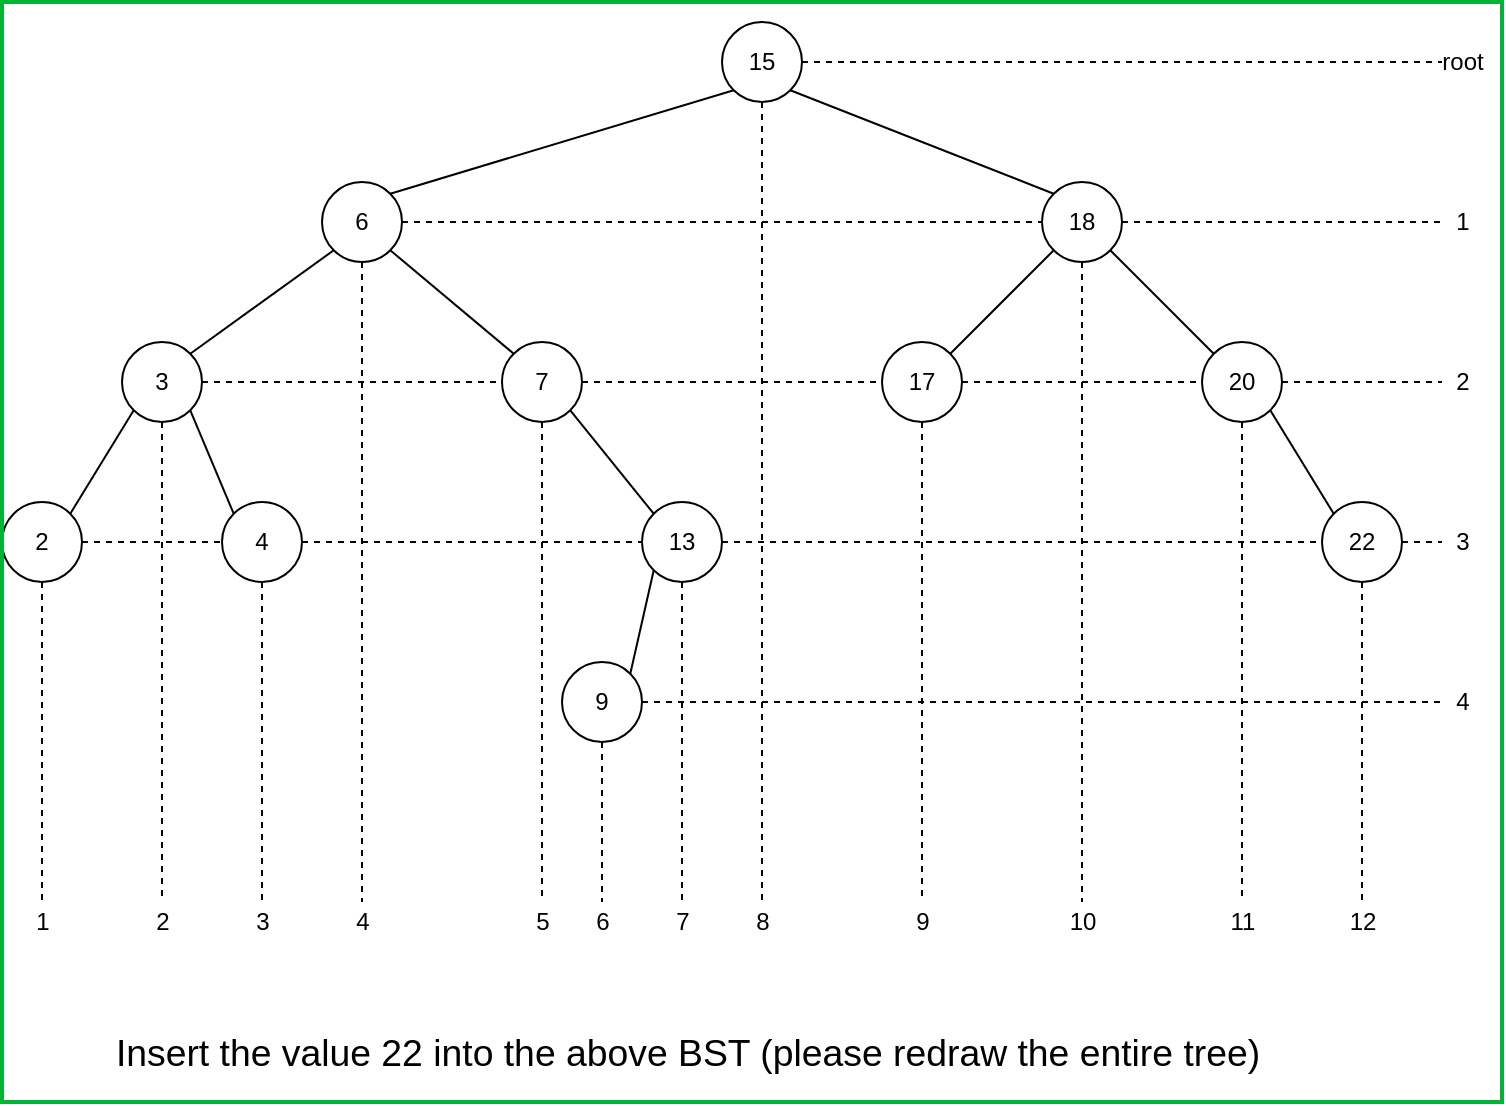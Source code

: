 <mxfile version="13.9.9" type="device"><diagram id="vCGk4eb8Qm-4sbxEISqu" name="Page-1"><mxGraphModel dx="2067" dy="786" grid="1" gridSize="10" guides="1" tooltips="1" connect="1" arrows="1" fold="1" page="1" pageScale="1" pageWidth="827" pageHeight="1169" math="0" shadow="0"><root><mxCell id="0"/><mxCell id="1" parent="0"/><mxCell id="p6sz3xl3ye06EocR9dcw-1" style="edgeStyle=orthogonalEdgeStyle;rounded=0;orthogonalLoop=1;jettySize=auto;html=1;exitX=0.5;exitY=1;exitDx=0;exitDy=0;dashed=1;endArrow=none;endFill=0;" edge="1" parent="1" source="p6sz3xl3ye06EocR9dcw-5"><mxGeometry relative="1" as="geometry"><mxPoint x="380" y="480" as="targetPoint"/></mxGeometry></mxCell><mxCell id="p6sz3xl3ye06EocR9dcw-2" style="rounded=0;orthogonalLoop=1;jettySize=auto;html=1;exitX=0;exitY=1;exitDx=0;exitDy=0;entryX=1;entryY=0;entryDx=0;entryDy=0;endArrow=none;endFill=0;" edge="1" parent="1" source="p6sz3xl3ye06EocR9dcw-5" target="p6sz3xl3ye06EocR9dcw-24"><mxGeometry relative="1" as="geometry"/></mxCell><mxCell id="p6sz3xl3ye06EocR9dcw-3" style="edgeStyle=none;rounded=0;orthogonalLoop=1;jettySize=auto;html=1;exitX=1;exitY=1;exitDx=0;exitDy=0;entryX=0;entryY=0;entryDx=0;entryDy=0;endArrow=none;endFill=0;" edge="1" parent="1" source="p6sz3xl3ye06EocR9dcw-5" target="p6sz3xl3ye06EocR9dcw-19"><mxGeometry relative="1" as="geometry"/></mxCell><mxCell id="p6sz3xl3ye06EocR9dcw-4" style="edgeStyle=none;rounded=0;orthogonalLoop=1;jettySize=auto;html=1;exitX=1;exitY=0.5;exitDx=0;exitDy=0;endArrow=none;endFill=0;dashed=1;" edge="1" parent="1" source="p6sz3xl3ye06EocR9dcw-5"><mxGeometry relative="1" as="geometry"><mxPoint x="720" y="60.0" as="targetPoint"/></mxGeometry></mxCell><mxCell id="p6sz3xl3ye06EocR9dcw-5" value="15" style="ellipse;whiteSpace=wrap;html=1;aspect=fixed;" vertex="1" parent="1"><mxGeometry x="360" y="40" width="40" height="40" as="geometry"/></mxCell><mxCell id="p6sz3xl3ye06EocR9dcw-6" style="edgeStyle=orthogonalEdgeStyle;rounded=0;orthogonalLoop=1;jettySize=auto;html=1;exitX=0.5;exitY=1;exitDx=0;exitDy=0;dashed=1;endArrow=none;endFill=0;" edge="1" parent="1" source="p6sz3xl3ye06EocR9dcw-9"><mxGeometry relative="1" as="geometry"><mxPoint x="270" y="480" as="targetPoint"/></mxGeometry></mxCell><mxCell id="p6sz3xl3ye06EocR9dcw-7" style="edgeStyle=none;rounded=0;orthogonalLoop=1;jettySize=auto;html=1;exitX=1;exitY=1;exitDx=0;exitDy=0;entryX=0;entryY=0;entryDx=0;entryDy=0;endArrow=none;endFill=0;" edge="1" parent="1" source="p6sz3xl3ye06EocR9dcw-9" target="p6sz3xl3ye06EocR9dcw-37"><mxGeometry relative="1" as="geometry"/></mxCell><mxCell id="p6sz3xl3ye06EocR9dcw-8" style="edgeStyle=none;rounded=0;orthogonalLoop=1;jettySize=auto;html=1;exitX=1;exitY=0.5;exitDx=0;exitDy=0;entryX=0;entryY=0.5;entryDx=0;entryDy=0;dashed=1;endArrow=none;endFill=0;" edge="1" parent="1" source="p6sz3xl3ye06EocR9dcw-9" target="p6sz3xl3ye06EocR9dcw-40"><mxGeometry relative="1" as="geometry"/></mxCell><mxCell id="p6sz3xl3ye06EocR9dcw-9" value="7" style="ellipse;whiteSpace=wrap;html=1;aspect=fixed;" vertex="1" parent="1"><mxGeometry x="250" y="200" width="40" height="40" as="geometry"/></mxCell><mxCell id="p6sz3xl3ye06EocR9dcw-10" style="edgeStyle=orthogonalEdgeStyle;rounded=0;orthogonalLoop=1;jettySize=auto;html=1;exitX=0.5;exitY=1;exitDx=0;exitDy=0;dashed=1;endArrow=none;endFill=0;" edge="1" parent="1" source="p6sz3xl3ye06EocR9dcw-14"><mxGeometry relative="1" as="geometry"><mxPoint x="80" y="480" as="targetPoint"/></mxGeometry></mxCell><mxCell id="p6sz3xl3ye06EocR9dcw-11" style="edgeStyle=none;rounded=0;orthogonalLoop=1;jettySize=auto;html=1;exitX=0;exitY=1;exitDx=0;exitDy=0;entryX=1;entryY=0;entryDx=0;entryDy=0;endArrow=none;endFill=0;" edge="1" parent="1" source="p6sz3xl3ye06EocR9dcw-14" target="p6sz3xl3ye06EocR9dcw-33"><mxGeometry relative="1" as="geometry"/></mxCell><mxCell id="p6sz3xl3ye06EocR9dcw-12" style="edgeStyle=none;rounded=0;orthogonalLoop=1;jettySize=auto;html=1;exitX=1;exitY=1;exitDx=0;exitDy=0;entryX=0;entryY=0;entryDx=0;entryDy=0;endArrow=none;endFill=0;" edge="1" parent="1" source="p6sz3xl3ye06EocR9dcw-14" target="p6sz3xl3ye06EocR9dcw-30"><mxGeometry relative="1" as="geometry"/></mxCell><mxCell id="p6sz3xl3ye06EocR9dcw-13" style="edgeStyle=none;rounded=0;orthogonalLoop=1;jettySize=auto;html=1;exitX=1;exitY=0.5;exitDx=0;exitDy=0;entryX=0;entryY=0.5;entryDx=0;entryDy=0;dashed=1;endArrow=none;endFill=0;" edge="1" parent="1" source="p6sz3xl3ye06EocR9dcw-14" target="p6sz3xl3ye06EocR9dcw-9"><mxGeometry relative="1" as="geometry"/></mxCell><mxCell id="p6sz3xl3ye06EocR9dcw-14" value="3" style="ellipse;whiteSpace=wrap;html=1;aspect=fixed;" vertex="1" parent="1"><mxGeometry x="60" y="200" width="40" height="40" as="geometry"/></mxCell><mxCell id="p6sz3xl3ye06EocR9dcw-15" style="edgeStyle=orthogonalEdgeStyle;rounded=0;orthogonalLoop=1;jettySize=auto;html=1;exitX=0.5;exitY=1;exitDx=0;exitDy=0;dashed=1;endArrow=none;endFill=0;" edge="1" parent="1" source="p6sz3xl3ye06EocR9dcw-19"><mxGeometry relative="1" as="geometry"><mxPoint x="540" y="480" as="targetPoint"/><Array as="points"><mxPoint x="540" y="480"/></Array></mxGeometry></mxCell><mxCell id="p6sz3xl3ye06EocR9dcw-16" style="edgeStyle=none;rounded=0;orthogonalLoop=1;jettySize=auto;html=1;exitX=0;exitY=1;exitDx=0;exitDy=0;entryX=1;entryY=0;entryDx=0;entryDy=0;endArrow=none;endFill=0;" edge="1" parent="1" source="p6sz3xl3ye06EocR9dcw-19" target="p6sz3xl3ye06EocR9dcw-40"><mxGeometry relative="1" as="geometry"/></mxCell><mxCell id="p6sz3xl3ye06EocR9dcw-17" style="edgeStyle=none;rounded=0;orthogonalLoop=1;jettySize=auto;html=1;exitX=1;exitY=1;exitDx=0;exitDy=0;entryX=0;entryY=0;entryDx=0;entryDy=0;endArrow=none;endFill=0;" edge="1" parent="1" source="p6sz3xl3ye06EocR9dcw-19" target="p6sz3xl3ye06EocR9dcw-43"><mxGeometry relative="1" as="geometry"/></mxCell><mxCell id="p6sz3xl3ye06EocR9dcw-18" style="edgeStyle=none;rounded=0;orthogonalLoop=1;jettySize=auto;html=1;exitX=1;exitY=0.5;exitDx=0;exitDy=0;dashed=1;endArrow=none;endFill=0;" edge="1" parent="1" source="p6sz3xl3ye06EocR9dcw-19"><mxGeometry relative="1" as="geometry"><mxPoint x="720" y="140.0" as="targetPoint"/></mxGeometry></mxCell><mxCell id="p6sz3xl3ye06EocR9dcw-20" style="edgeStyle=orthogonalEdgeStyle;rounded=0;orthogonalLoop=1;jettySize=auto;html=1;exitX=0.5;exitY=1;exitDx=0;exitDy=0;dashed=1;endArrow=none;endFill=0;" edge="1" parent="1" source="p6sz3xl3ye06EocR9dcw-24"><mxGeometry relative="1" as="geometry"><mxPoint x="180" y="480" as="targetPoint"/></mxGeometry></mxCell><mxCell id="p6sz3xl3ye06EocR9dcw-21" style="edgeStyle=none;rounded=0;orthogonalLoop=1;jettySize=auto;html=1;exitX=1;exitY=1;exitDx=0;exitDy=0;entryX=0;entryY=0;entryDx=0;entryDy=0;endArrow=none;endFill=0;" edge="1" parent="1" source="p6sz3xl3ye06EocR9dcw-24" target="p6sz3xl3ye06EocR9dcw-9"><mxGeometry relative="1" as="geometry"/></mxCell><mxCell id="p6sz3xl3ye06EocR9dcw-22" style="edgeStyle=none;rounded=0;orthogonalLoop=1;jettySize=auto;html=1;exitX=0;exitY=1;exitDx=0;exitDy=0;entryX=1;entryY=0;entryDx=0;entryDy=0;endArrow=none;endFill=0;" edge="1" parent="1" source="p6sz3xl3ye06EocR9dcw-24" target="p6sz3xl3ye06EocR9dcw-14"><mxGeometry relative="1" as="geometry"/></mxCell><mxCell id="p6sz3xl3ye06EocR9dcw-23" style="edgeStyle=none;rounded=0;orthogonalLoop=1;jettySize=auto;html=1;exitX=1;exitY=0.5;exitDx=0;exitDy=0;dashed=1;endArrow=none;endFill=0;" edge="1" parent="1" source="p6sz3xl3ye06EocR9dcw-19"><mxGeometry relative="1" as="geometry"><mxPoint x="560" y="140.0" as="targetPoint"/></mxGeometry></mxCell><mxCell id="p6sz3xl3ye06EocR9dcw-24" value="6" style="ellipse;whiteSpace=wrap;html=1;aspect=fixed;" vertex="1" parent="1"><mxGeometry x="160" y="120" width="40" height="40" as="geometry"/></mxCell><mxCell id="p6sz3xl3ye06EocR9dcw-25" style="edgeStyle=orthogonalEdgeStyle;rounded=0;orthogonalLoop=1;jettySize=auto;html=1;exitX=0.5;exitY=1;exitDx=0;exitDy=0;dashed=1;endArrow=none;endFill=0;" edge="1" parent="1" source="p6sz3xl3ye06EocR9dcw-27"><mxGeometry relative="1" as="geometry"><mxPoint x="300" y="480" as="targetPoint"/></mxGeometry></mxCell><mxCell id="p6sz3xl3ye06EocR9dcw-26" style="edgeStyle=none;rounded=0;orthogonalLoop=1;jettySize=auto;html=1;exitX=1;exitY=0.5;exitDx=0;exitDy=0;dashed=1;endArrow=none;endFill=0;" edge="1" parent="1" source="p6sz3xl3ye06EocR9dcw-27"><mxGeometry relative="1" as="geometry"><mxPoint x="720" y="380" as="targetPoint"/></mxGeometry></mxCell><mxCell id="p6sz3xl3ye06EocR9dcw-27" value="9" style="ellipse;whiteSpace=wrap;html=1;aspect=fixed;" vertex="1" parent="1"><mxGeometry x="280" y="360" width="40" height="40" as="geometry"/></mxCell><mxCell id="p6sz3xl3ye06EocR9dcw-28" style="edgeStyle=orthogonalEdgeStyle;rounded=0;orthogonalLoop=1;jettySize=auto;html=1;exitX=0.5;exitY=1;exitDx=0;exitDy=0;dashed=1;endArrow=none;endFill=0;" edge="1" parent="1" source="p6sz3xl3ye06EocR9dcw-30"><mxGeometry relative="1" as="geometry"><mxPoint x="130" y="480" as="targetPoint"/></mxGeometry></mxCell><mxCell id="p6sz3xl3ye06EocR9dcw-29" style="edgeStyle=none;rounded=0;orthogonalLoop=1;jettySize=auto;html=1;exitX=1;exitY=0.5;exitDx=0;exitDy=0;entryX=0;entryY=0.5;entryDx=0;entryDy=0;dashed=1;endArrow=none;endFill=0;" edge="1" parent="1" source="p6sz3xl3ye06EocR9dcw-30" target="p6sz3xl3ye06EocR9dcw-37"><mxGeometry relative="1" as="geometry"/></mxCell><mxCell id="p6sz3xl3ye06EocR9dcw-30" value="4" style="ellipse;whiteSpace=wrap;html=1;aspect=fixed;" vertex="1" parent="1"><mxGeometry x="110" y="280" width="40" height="40" as="geometry"/></mxCell><mxCell id="p6sz3xl3ye06EocR9dcw-31" style="edgeStyle=orthogonalEdgeStyle;rounded=0;orthogonalLoop=1;jettySize=auto;html=1;exitX=0.5;exitY=1;exitDx=0;exitDy=0;endArrow=none;endFill=0;dashed=1;" edge="1" parent="1" source="p6sz3xl3ye06EocR9dcw-33"><mxGeometry relative="1" as="geometry"><mxPoint x="20" y="480" as="targetPoint"/></mxGeometry></mxCell><mxCell id="p6sz3xl3ye06EocR9dcw-32" style="edgeStyle=none;rounded=0;orthogonalLoop=1;jettySize=auto;html=1;exitX=1;exitY=0.5;exitDx=0;exitDy=0;entryX=0;entryY=0.5;entryDx=0;entryDy=0;dashed=1;endArrow=none;endFill=0;" edge="1" parent="1" source="p6sz3xl3ye06EocR9dcw-33" target="p6sz3xl3ye06EocR9dcw-30"><mxGeometry relative="1" as="geometry"/></mxCell><mxCell id="p6sz3xl3ye06EocR9dcw-33" value="2" style="ellipse;whiteSpace=wrap;html=1;aspect=fixed;" vertex="1" parent="1"><mxGeometry y="280" width="40" height="40" as="geometry"/></mxCell><mxCell id="p6sz3xl3ye06EocR9dcw-34" style="edgeStyle=orthogonalEdgeStyle;rounded=0;orthogonalLoop=1;jettySize=auto;html=1;exitX=0.5;exitY=1;exitDx=0;exitDy=0;dashed=1;endArrow=none;endFill=0;" edge="1" parent="1" source="p6sz3xl3ye06EocR9dcw-37"><mxGeometry relative="1" as="geometry"><mxPoint x="340" y="480" as="targetPoint"/></mxGeometry></mxCell><mxCell id="p6sz3xl3ye06EocR9dcw-35" style="edgeStyle=none;rounded=0;orthogonalLoop=1;jettySize=auto;html=1;exitX=0;exitY=1;exitDx=0;exitDy=0;entryX=1;entryY=0;entryDx=0;entryDy=0;endArrow=none;endFill=0;" edge="1" parent="1" source="p6sz3xl3ye06EocR9dcw-37" target="p6sz3xl3ye06EocR9dcw-27"><mxGeometry relative="1" as="geometry"/></mxCell><mxCell id="p6sz3xl3ye06EocR9dcw-36" style="edgeStyle=none;rounded=0;orthogonalLoop=1;jettySize=auto;html=1;exitX=1;exitY=0.5;exitDx=0;exitDy=0;dashed=1;endArrow=none;endFill=0;" edge="1" parent="1" source="p6sz3xl3ye06EocR9dcw-62"><mxGeometry relative="1" as="geometry"><mxPoint x="720" y="300" as="targetPoint"/></mxGeometry></mxCell><mxCell id="p6sz3xl3ye06EocR9dcw-37" value="13" style="ellipse;whiteSpace=wrap;html=1;aspect=fixed;" vertex="1" parent="1"><mxGeometry x="320" y="280" width="40" height="40" as="geometry"/></mxCell><mxCell id="p6sz3xl3ye06EocR9dcw-38" style="edgeStyle=orthogonalEdgeStyle;rounded=0;orthogonalLoop=1;jettySize=auto;html=1;exitX=0.5;exitY=1;exitDx=0;exitDy=0;dashed=1;endArrow=none;endFill=0;" edge="1" parent="1" source="p6sz3xl3ye06EocR9dcw-40"><mxGeometry relative="1" as="geometry"><mxPoint x="460" y="480" as="targetPoint"/><Array as="points"><mxPoint x="460" y="480"/></Array></mxGeometry></mxCell><mxCell id="p6sz3xl3ye06EocR9dcw-39" style="edgeStyle=none;rounded=0;orthogonalLoop=1;jettySize=auto;html=1;exitX=1;exitY=0.5;exitDx=0;exitDy=0;entryX=0;entryY=0.5;entryDx=0;entryDy=0;dashed=1;endArrow=none;endFill=0;" edge="1" parent="1" source="p6sz3xl3ye06EocR9dcw-40" target="p6sz3xl3ye06EocR9dcw-43"><mxGeometry relative="1" as="geometry"/></mxCell><mxCell id="p6sz3xl3ye06EocR9dcw-40" value="17" style="ellipse;whiteSpace=wrap;html=1;aspect=fixed;" vertex="1" parent="1"><mxGeometry x="440" y="200" width="40" height="40" as="geometry"/></mxCell><mxCell id="p6sz3xl3ye06EocR9dcw-41" style="edgeStyle=orthogonalEdgeStyle;rounded=0;orthogonalLoop=1;jettySize=auto;html=1;exitX=0.5;exitY=1;exitDx=0;exitDy=0;dashed=1;endArrow=none;endFill=0;" edge="1" parent="1" source="p6sz3xl3ye06EocR9dcw-43"><mxGeometry relative="1" as="geometry"><mxPoint x="620" y="480" as="targetPoint"/><Array as="points"><mxPoint x="620" y="480"/></Array></mxGeometry></mxCell><mxCell id="p6sz3xl3ye06EocR9dcw-42" style="edgeStyle=none;rounded=0;orthogonalLoop=1;jettySize=auto;html=1;exitX=1;exitY=0.5;exitDx=0;exitDy=0;dashed=1;endArrow=none;endFill=0;" edge="1" parent="1" source="p6sz3xl3ye06EocR9dcw-43"><mxGeometry relative="1" as="geometry"><mxPoint x="720" y="220.0" as="targetPoint"/></mxGeometry></mxCell><mxCell id="p6sz3xl3ye06EocR9dcw-64" style="rounded=0;orthogonalLoop=1;jettySize=auto;html=1;exitX=1;exitY=1;exitDx=0;exitDy=0;entryX=0;entryY=0;entryDx=0;entryDy=0;endArrow=none;endFill=0;" edge="1" parent="1" source="p6sz3xl3ye06EocR9dcw-43" target="p6sz3xl3ye06EocR9dcw-62"><mxGeometry relative="1" as="geometry"/></mxCell><mxCell id="p6sz3xl3ye06EocR9dcw-43" value="20" style="ellipse;whiteSpace=wrap;html=1;aspect=fixed;" vertex="1" parent="1"><mxGeometry x="600" y="200" width="40" height="40" as="geometry"/></mxCell><mxCell id="p6sz3xl3ye06EocR9dcw-44" value="root" style="text;html=1;align=center;verticalAlign=middle;resizable=0;points=[];autosize=1;" vertex="1" parent="1"><mxGeometry x="710" y="50" width="40" height="20" as="geometry"/></mxCell><mxCell id="p6sz3xl3ye06EocR9dcw-45" value="1" style="text;html=1;align=center;verticalAlign=middle;resizable=0;points=[];autosize=1;" vertex="1" parent="1"><mxGeometry x="720" y="130" width="20" height="20" as="geometry"/></mxCell><mxCell id="p6sz3xl3ye06EocR9dcw-46" value="2" style="text;html=1;align=center;verticalAlign=middle;resizable=0;points=[];autosize=1;" vertex="1" parent="1"><mxGeometry x="720" y="210" width="20" height="20" as="geometry"/></mxCell><mxCell id="p6sz3xl3ye06EocR9dcw-47" value="3" style="text;html=1;align=center;verticalAlign=middle;resizable=0;points=[];autosize=1;" vertex="1" parent="1"><mxGeometry x="720" y="290" width="20" height="20" as="geometry"/></mxCell><mxCell id="p6sz3xl3ye06EocR9dcw-48" value="4" style="text;html=1;align=center;verticalAlign=middle;resizable=0;points=[];autosize=1;" vertex="1" parent="1"><mxGeometry x="720" y="370" width="20" height="20" as="geometry"/></mxCell><mxCell id="p6sz3xl3ye06EocR9dcw-49" value="1" style="text;html=1;align=center;verticalAlign=middle;resizable=0;points=[];autosize=1;" vertex="1" parent="1"><mxGeometry x="10" y="480" width="20" height="20" as="geometry"/></mxCell><mxCell id="p6sz3xl3ye06EocR9dcw-50" value="2" style="text;html=1;align=center;verticalAlign=middle;resizable=0;points=[];autosize=1;" vertex="1" parent="1"><mxGeometry x="70" y="480" width="20" height="20" as="geometry"/></mxCell><mxCell id="p6sz3xl3ye06EocR9dcw-51" value="3" style="text;html=1;align=center;verticalAlign=middle;resizable=0;points=[];autosize=1;" vertex="1" parent="1"><mxGeometry x="120" y="480" width="20" height="20" as="geometry"/></mxCell><mxCell id="p6sz3xl3ye06EocR9dcw-52" value="4" style="text;html=1;align=center;verticalAlign=middle;resizable=0;points=[];autosize=1;" vertex="1" parent="1"><mxGeometry x="170" y="480" width="20" height="20" as="geometry"/></mxCell><mxCell id="p6sz3xl3ye06EocR9dcw-53" value="5" style="text;html=1;align=center;verticalAlign=middle;resizable=0;points=[];autosize=1;" vertex="1" parent="1"><mxGeometry x="260" y="480" width="20" height="20" as="geometry"/></mxCell><mxCell id="p6sz3xl3ye06EocR9dcw-54" value="6" style="text;html=1;align=center;verticalAlign=middle;resizable=0;points=[];autosize=1;" vertex="1" parent="1"><mxGeometry x="290" y="480" width="20" height="20" as="geometry"/></mxCell><mxCell id="p6sz3xl3ye06EocR9dcw-55" value="7" style="text;html=1;align=center;verticalAlign=middle;resizable=0;points=[];autosize=1;" vertex="1" parent="1"><mxGeometry x="330" y="480" width="20" height="20" as="geometry"/></mxCell><mxCell id="p6sz3xl3ye06EocR9dcw-56" value="8" style="text;html=1;align=center;verticalAlign=middle;resizable=0;points=[];autosize=1;" vertex="1" parent="1"><mxGeometry x="370" y="480" width="20" height="20" as="geometry"/></mxCell><mxCell id="p6sz3xl3ye06EocR9dcw-57" value="9" style="text;html=1;align=center;verticalAlign=middle;resizable=0;points=[];autosize=1;" vertex="1" parent="1"><mxGeometry x="450" y="480" width="20" height="20" as="geometry"/></mxCell><mxCell id="p6sz3xl3ye06EocR9dcw-58" value="10" style="text;html=1;align=center;verticalAlign=middle;resizable=0;points=[];autosize=1;" vertex="1" parent="1"><mxGeometry x="525" y="480" width="30" height="20" as="geometry"/></mxCell><mxCell id="p6sz3xl3ye06EocR9dcw-59" value="11" style="text;html=1;align=center;verticalAlign=middle;resizable=0;points=[];autosize=1;" vertex="1" parent="1"><mxGeometry x="605" y="480" width="30" height="20" as="geometry"/></mxCell><mxCell id="p6sz3xl3ye06EocR9dcw-60" value="&lt;p class=&quot;MsoListParagraph&quot; style=&quot;text-indent: -18.0pt&quot;&gt;&lt;span lang=&quot;EN-IE&quot; style=&quot;font-size: 14.0pt ; line-height: 115%&quot;&gt;Insert the value 22 into the above BST (please redraw the entire tree)&lt;/span&gt;&lt;/p&gt;" style="text;html=1;strokeColor=none;fillColor=none;align=center;verticalAlign=middle;whiteSpace=wrap;rounded=0;" vertex="1" parent="1"><mxGeometry x="10" y="540" width="690" height="30" as="geometry"/></mxCell><mxCell id="p6sz3xl3ye06EocR9dcw-19" value="18" style="ellipse;whiteSpace=wrap;html=1;aspect=fixed;" vertex="1" parent="1"><mxGeometry x="520" y="120" width="40" height="40" as="geometry"/></mxCell><mxCell id="p6sz3xl3ye06EocR9dcw-61" style="edgeStyle=none;rounded=0;orthogonalLoop=1;jettySize=auto;html=1;exitX=1;exitY=0.5;exitDx=0;exitDy=0;dashed=1;endArrow=none;endFill=0;" edge="1" parent="1" source="p6sz3xl3ye06EocR9dcw-24" target="p6sz3xl3ye06EocR9dcw-19"><mxGeometry relative="1" as="geometry"><mxPoint x="560" y="140.0" as="targetPoint"/><mxPoint x="200" y="140" as="sourcePoint"/></mxGeometry></mxCell><mxCell id="p6sz3xl3ye06EocR9dcw-65" style="edgeStyle=none;rounded=0;orthogonalLoop=1;jettySize=auto;html=1;exitX=0.5;exitY=1;exitDx=0;exitDy=0;endArrow=none;endFill=0;dashed=1;" edge="1" parent="1" source="p6sz3xl3ye06EocR9dcw-62"><mxGeometry relative="1" as="geometry"><mxPoint x="680" y="480" as="targetPoint"/></mxGeometry></mxCell><mxCell id="p6sz3xl3ye06EocR9dcw-62" value="22" style="ellipse;whiteSpace=wrap;html=1;aspect=fixed;" vertex="1" parent="1"><mxGeometry x="660" y="280" width="40" height="40" as="geometry"/></mxCell><mxCell id="p6sz3xl3ye06EocR9dcw-63" style="edgeStyle=none;rounded=0;orthogonalLoop=1;jettySize=auto;html=1;exitX=1;exitY=0.5;exitDx=0;exitDy=0;dashed=1;endArrow=none;endFill=0;" edge="1" parent="1" source="p6sz3xl3ye06EocR9dcw-37" target="p6sz3xl3ye06EocR9dcw-62"><mxGeometry relative="1" as="geometry"><mxPoint x="720" y="300" as="targetPoint"/><mxPoint x="360" y="300" as="sourcePoint"/></mxGeometry></mxCell><mxCell id="p6sz3xl3ye06EocR9dcw-66" value="12" style="text;html=1;align=center;verticalAlign=middle;resizable=0;points=[];autosize=1;" vertex="1" parent="1"><mxGeometry x="665" y="480" width="30" height="20" as="geometry"/></mxCell><mxCell id="p6sz3xl3ye06EocR9dcw-67" value="" style="rounded=0;whiteSpace=wrap;html=1;fillColor=none;strokeColor=#00B336;strokeWidth=2;" vertex="1" parent="1"><mxGeometry y="30" width="750" height="550" as="geometry"/></mxCell></root></mxGraphModel></diagram></mxfile>
